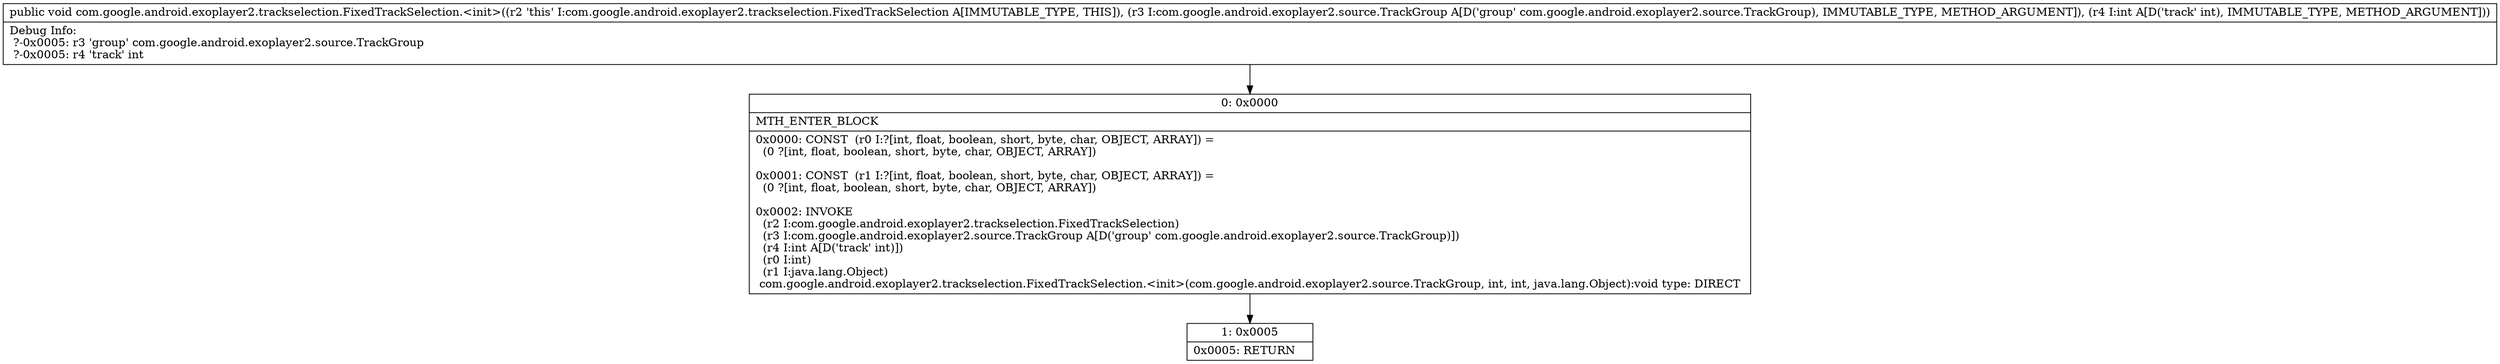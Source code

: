 digraph "CFG forcom.google.android.exoplayer2.trackselection.FixedTrackSelection.\<init\>(Lcom\/google\/android\/exoplayer2\/source\/TrackGroup;I)V" {
Node_0 [shape=record,label="{0\:\ 0x0000|MTH_ENTER_BLOCK\l|0x0000: CONST  (r0 I:?[int, float, boolean, short, byte, char, OBJECT, ARRAY]) = \l  (0 ?[int, float, boolean, short, byte, char, OBJECT, ARRAY])\l \l0x0001: CONST  (r1 I:?[int, float, boolean, short, byte, char, OBJECT, ARRAY]) = \l  (0 ?[int, float, boolean, short, byte, char, OBJECT, ARRAY])\l \l0x0002: INVOKE  \l  (r2 I:com.google.android.exoplayer2.trackselection.FixedTrackSelection)\l  (r3 I:com.google.android.exoplayer2.source.TrackGroup A[D('group' com.google.android.exoplayer2.source.TrackGroup)])\l  (r4 I:int A[D('track' int)])\l  (r0 I:int)\l  (r1 I:java.lang.Object)\l com.google.android.exoplayer2.trackselection.FixedTrackSelection.\<init\>(com.google.android.exoplayer2.source.TrackGroup, int, int, java.lang.Object):void type: DIRECT \l}"];
Node_1 [shape=record,label="{1\:\ 0x0005|0x0005: RETURN   \l}"];
MethodNode[shape=record,label="{public void com.google.android.exoplayer2.trackselection.FixedTrackSelection.\<init\>((r2 'this' I:com.google.android.exoplayer2.trackselection.FixedTrackSelection A[IMMUTABLE_TYPE, THIS]), (r3 I:com.google.android.exoplayer2.source.TrackGroup A[D('group' com.google.android.exoplayer2.source.TrackGroup), IMMUTABLE_TYPE, METHOD_ARGUMENT]), (r4 I:int A[D('track' int), IMMUTABLE_TYPE, METHOD_ARGUMENT]))  | Debug Info:\l  ?\-0x0005: r3 'group' com.google.android.exoplayer2.source.TrackGroup\l  ?\-0x0005: r4 'track' int\l}"];
MethodNode -> Node_0;
Node_0 -> Node_1;
}

